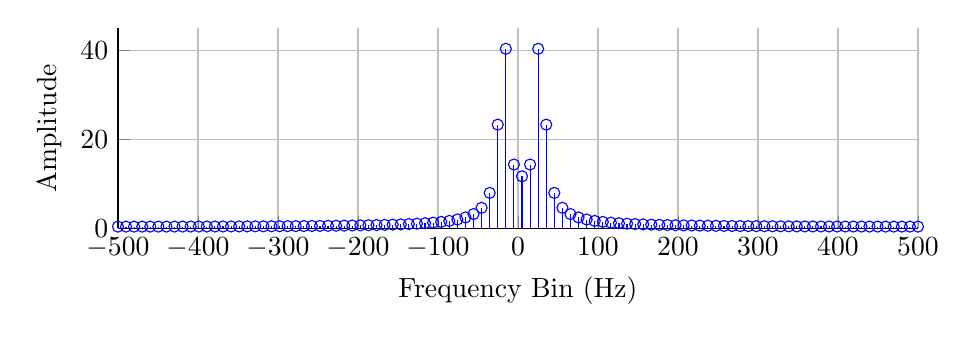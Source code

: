 % This file was created by matlab2tikz v0.4.7 (commit 702a69c38ec8199e39ae3054d8e7897cd2bdae98) running on MATLAB 8.3.
% Copyright (c) 2008--2014, Nico Schlömer <nico.schloemer@gmail.com>
% All rights reserved.
% Minimal pgfplots version: 1.3
% 
% The latest updates can be retrieved from
%   http://www.mathworks.com/matlabcentral/fileexchange/22022-matlab2tikz
% where you can also make suggestions and rate matlab2tikz.
% 
\begin{tikzpicture}

\begin{axis}[%
width=4in,
height=1in,
scale only axis,
xmin=-500,
xmax=500,
xlabel={Frequency Bin (Hz)},
xmajorgrids,
ymin=0,
ymax=45,
ylabel={Amplitude},
ymajorgrids,
axis x line*=bottom,
axis y line*=left
]
\addplot[ycomb,color=blue,solid,mark=o,mark options={solid}] plot table[row sep=crcr] {-500	0.362\\
-489.899	0.362\\
-479.798	0.363\\
-469.697	0.364\\
-459.596	0.365\\
-449.495	0.367\\
-439.394	0.369\\
-429.293	0.372\\
-419.192	0.375\\
-409.091	0.378\\
-398.99	0.382\\
-388.889	0.386\\
-378.788	0.391\\
-368.687	0.396\\
-358.586	0.402\\
-348.485	0.409\\
-338.384	0.416\\
-328.283	0.424\\
-318.182	0.433\\
-308.081	0.443\\
-297.98	0.453\\
-287.879	0.465\\
-277.778	0.477\\
-267.677	0.491\\
-257.576	0.507\\
-247.475	0.524\\
-237.374	0.543\\
-227.273	0.564\\
-217.172	0.587\\
-207.071	0.613\\
-196.97	0.643\\
-186.869	0.676\\
-176.768	0.714\\
-166.667	0.758\\
-156.566	0.808\\
-146.465	0.867\\
-136.364	0.938\\
-126.263	1.022\\
-116.162	1.126\\
-106.061	1.256\\
-95.96	1.424\\
-85.859	1.648\\
-75.758	1.962\\
-65.657	2.428\\
-55.556	3.185\\
-45.455	4.594\\
-35.354	7.948\\
-25.253	23.309\\
-15.152	40.371\\
-5.051	14.336\\
5.051	11.68\\
15.152	14.336\\
25.253	40.371\\
35.354	23.309\\
45.455	7.948\\
55.556	4.594\\
65.657	3.185\\
75.758	2.428\\
85.859	1.962\\
95.96	1.648\\
106.061	1.424\\
116.162	1.256\\
126.263	1.126\\
136.364	1.022\\
146.465	0.938\\
156.566	0.867\\
166.667	0.808\\
176.768	0.758\\
186.869	0.714\\
196.97	0.676\\
207.071	0.643\\
217.172	0.613\\
227.273	0.587\\
237.374	0.564\\
247.475	0.543\\
257.576	0.524\\
267.677	0.507\\
277.778	0.491\\
287.879	0.477\\
297.98	0.465\\
308.081	0.453\\
318.182	0.443\\
328.283	0.433\\
338.384	0.424\\
348.485	0.416\\
358.586	0.409\\
368.687	0.402\\
378.788	0.396\\
388.889	0.391\\
398.99	0.386\\
409.091	0.382\\
419.192	0.378\\
429.293	0.375\\
439.394	0.372\\
449.495	0.369\\
459.596	0.367\\
469.697	0.365\\
479.798	0.364\\
489.899	0.363\\
500	0.362\\
};
\addplot [color=black,solid,forget plot]
  table[row sep=crcr]{-500	0\\
500	0\\
};
\end{axis}
\end{tikzpicture}%